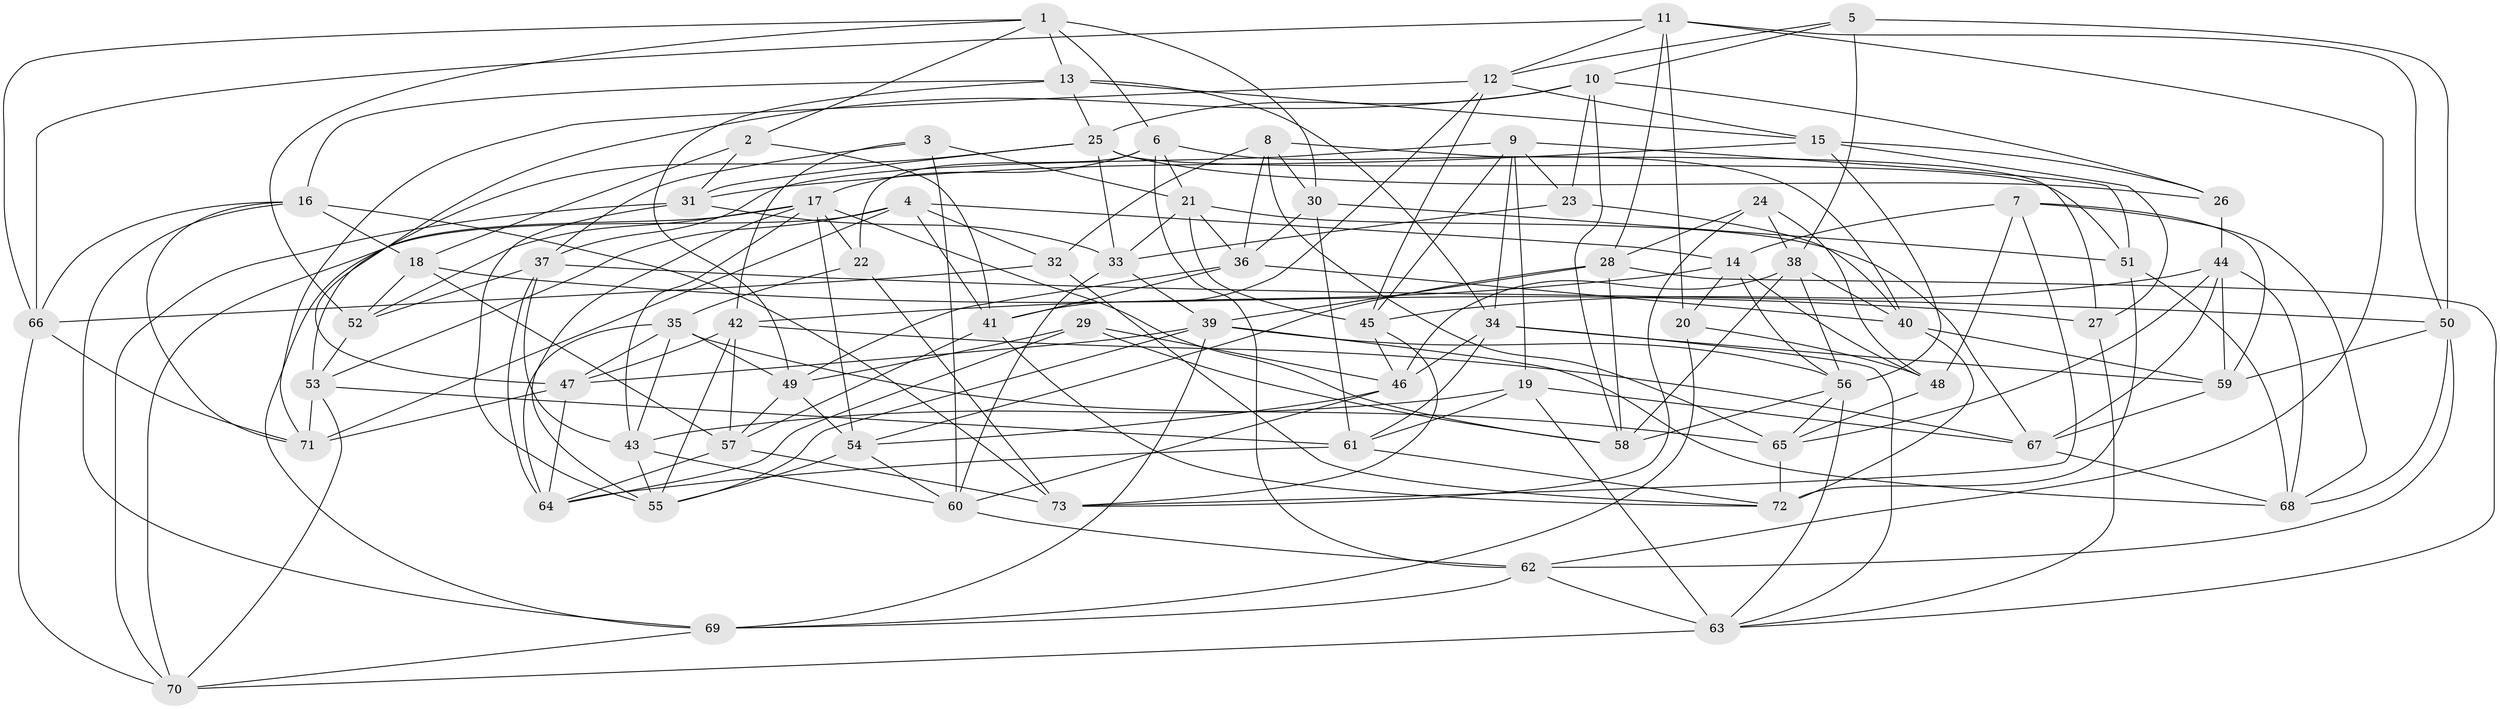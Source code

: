 // original degree distribution, {4: 1.0}
// Generated by graph-tools (version 1.1) at 2025/50/03/09/25 03:50:49]
// undirected, 73 vertices, 207 edges
graph export_dot {
graph [start="1"]
  node [color=gray90,style=filled];
  1;
  2;
  3;
  4;
  5;
  6;
  7;
  8;
  9;
  10;
  11;
  12;
  13;
  14;
  15;
  16;
  17;
  18;
  19;
  20;
  21;
  22;
  23;
  24;
  25;
  26;
  27;
  28;
  29;
  30;
  31;
  32;
  33;
  34;
  35;
  36;
  37;
  38;
  39;
  40;
  41;
  42;
  43;
  44;
  45;
  46;
  47;
  48;
  49;
  50;
  51;
  52;
  53;
  54;
  55;
  56;
  57;
  58;
  59;
  60;
  61;
  62;
  63;
  64;
  65;
  66;
  67;
  68;
  69;
  70;
  71;
  72;
  73;
  1 -- 2 [weight=1.0];
  1 -- 6 [weight=1.0];
  1 -- 13 [weight=1.0];
  1 -- 30 [weight=1.0];
  1 -- 52 [weight=1.0];
  1 -- 66 [weight=1.0];
  2 -- 18 [weight=1.0];
  2 -- 31 [weight=1.0];
  2 -- 41 [weight=1.0];
  3 -- 21 [weight=1.0];
  3 -- 37 [weight=1.0];
  3 -- 42 [weight=1.0];
  3 -- 60 [weight=1.0];
  4 -- 14 [weight=1.0];
  4 -- 32 [weight=1.0];
  4 -- 41 [weight=1.0];
  4 -- 53 [weight=1.0];
  4 -- 70 [weight=1.0];
  4 -- 71 [weight=1.0];
  5 -- 10 [weight=1.0];
  5 -- 12 [weight=1.0];
  5 -- 38 [weight=1.0];
  5 -- 50 [weight=1.0];
  6 -- 17 [weight=1.0];
  6 -- 21 [weight=1.0];
  6 -- 22 [weight=1.0];
  6 -- 40 [weight=1.0];
  6 -- 62 [weight=1.0];
  7 -- 14 [weight=1.0];
  7 -- 48 [weight=2.0];
  7 -- 59 [weight=1.0];
  7 -- 68 [weight=1.0];
  7 -- 73 [weight=1.0];
  8 -- 27 [weight=1.0];
  8 -- 30 [weight=2.0];
  8 -- 32 [weight=1.0];
  8 -- 36 [weight=1.0];
  8 -- 65 [weight=1.0];
  9 -- 19 [weight=1.0];
  9 -- 23 [weight=1.0];
  9 -- 34 [weight=1.0];
  9 -- 37 [weight=1.0];
  9 -- 45 [weight=1.0];
  9 -- 51 [weight=1.0];
  10 -- 23 [weight=1.0];
  10 -- 25 [weight=1.0];
  10 -- 26 [weight=1.0];
  10 -- 47 [weight=1.0];
  10 -- 58 [weight=1.0];
  11 -- 12 [weight=1.0];
  11 -- 20 [weight=1.0];
  11 -- 28 [weight=1.0];
  11 -- 50 [weight=1.0];
  11 -- 62 [weight=1.0];
  11 -- 66 [weight=1.0];
  12 -- 15 [weight=1.0];
  12 -- 41 [weight=1.0];
  12 -- 45 [weight=1.0];
  12 -- 71 [weight=1.0];
  13 -- 15 [weight=1.0];
  13 -- 16 [weight=1.0];
  13 -- 25 [weight=1.0];
  13 -- 34 [weight=1.0];
  13 -- 49 [weight=1.0];
  14 -- 20 [weight=1.0];
  14 -- 42 [weight=1.0];
  14 -- 48 [weight=1.0];
  14 -- 56 [weight=1.0];
  15 -- 26 [weight=1.0];
  15 -- 27 [weight=1.0];
  15 -- 31 [weight=1.0];
  15 -- 56 [weight=1.0];
  16 -- 18 [weight=1.0];
  16 -- 66 [weight=1.0];
  16 -- 69 [weight=1.0];
  16 -- 71 [weight=1.0];
  16 -- 73 [weight=1.0];
  17 -- 22 [weight=1.0];
  17 -- 43 [weight=1.0];
  17 -- 52 [weight=1.0];
  17 -- 54 [weight=1.0];
  17 -- 55 [weight=1.0];
  17 -- 58 [weight=1.0];
  17 -- 69 [weight=1.0];
  18 -- 27 [weight=1.0];
  18 -- 52 [weight=2.0];
  18 -- 57 [weight=1.0];
  19 -- 43 [weight=1.0];
  19 -- 61 [weight=1.0];
  19 -- 63 [weight=2.0];
  19 -- 67 [weight=1.0];
  20 -- 48 [weight=1.0];
  20 -- 69 [weight=1.0];
  21 -- 33 [weight=1.0];
  21 -- 36 [weight=1.0];
  21 -- 45 [weight=1.0];
  21 -- 67 [weight=1.0];
  22 -- 35 [weight=1.0];
  22 -- 73 [weight=1.0];
  23 -- 33 [weight=1.0];
  23 -- 40 [weight=1.0];
  24 -- 28 [weight=1.0];
  24 -- 38 [weight=1.0];
  24 -- 48 [weight=1.0];
  24 -- 73 [weight=1.0];
  25 -- 26 [weight=1.0];
  25 -- 31 [weight=1.0];
  25 -- 33 [weight=1.0];
  25 -- 51 [weight=2.0];
  25 -- 53 [weight=1.0];
  26 -- 44 [weight=1.0];
  27 -- 63 [weight=1.0];
  28 -- 39 [weight=1.0];
  28 -- 54 [weight=1.0];
  28 -- 58 [weight=1.0];
  28 -- 63 [weight=1.0];
  29 -- 46 [weight=1.0];
  29 -- 49 [weight=1.0];
  29 -- 58 [weight=1.0];
  29 -- 64 [weight=1.0];
  30 -- 36 [weight=1.0];
  30 -- 51 [weight=1.0];
  30 -- 61 [weight=1.0];
  31 -- 33 [weight=1.0];
  31 -- 55 [weight=1.0];
  31 -- 70 [weight=1.0];
  32 -- 66 [weight=1.0];
  32 -- 72 [weight=1.0];
  33 -- 39 [weight=1.0];
  33 -- 60 [weight=1.0];
  34 -- 46 [weight=1.0];
  34 -- 59 [weight=1.0];
  34 -- 61 [weight=1.0];
  34 -- 63 [weight=1.0];
  35 -- 43 [weight=1.0];
  35 -- 47 [weight=1.0];
  35 -- 49 [weight=1.0];
  35 -- 64 [weight=1.0];
  35 -- 65 [weight=1.0];
  36 -- 40 [weight=1.0];
  36 -- 41 [weight=1.0];
  36 -- 49 [weight=1.0];
  37 -- 43 [weight=1.0];
  37 -- 50 [weight=1.0];
  37 -- 52 [weight=1.0];
  37 -- 64 [weight=1.0];
  38 -- 40 [weight=1.0];
  38 -- 46 [weight=1.0];
  38 -- 56 [weight=1.0];
  38 -- 58 [weight=1.0];
  39 -- 47 [weight=1.0];
  39 -- 55 [weight=1.0];
  39 -- 56 [weight=2.0];
  39 -- 68 [weight=1.0];
  39 -- 69 [weight=1.0];
  40 -- 59 [weight=1.0];
  40 -- 72 [weight=1.0];
  41 -- 57 [weight=1.0];
  41 -- 72 [weight=1.0];
  42 -- 47 [weight=1.0];
  42 -- 55 [weight=1.0];
  42 -- 57 [weight=1.0];
  42 -- 67 [weight=1.0];
  43 -- 55 [weight=1.0];
  43 -- 60 [weight=1.0];
  44 -- 45 [weight=1.0];
  44 -- 59 [weight=1.0];
  44 -- 65 [weight=1.0];
  44 -- 67 [weight=1.0];
  44 -- 68 [weight=1.0];
  45 -- 46 [weight=1.0];
  45 -- 73 [weight=1.0];
  46 -- 54 [weight=1.0];
  46 -- 60 [weight=1.0];
  47 -- 64 [weight=1.0];
  47 -- 71 [weight=1.0];
  48 -- 65 [weight=1.0];
  49 -- 54 [weight=1.0];
  49 -- 57 [weight=1.0];
  50 -- 59 [weight=1.0];
  50 -- 62 [weight=1.0];
  50 -- 68 [weight=1.0];
  51 -- 68 [weight=1.0];
  51 -- 72 [weight=1.0];
  52 -- 53 [weight=1.0];
  53 -- 61 [weight=1.0];
  53 -- 70 [weight=1.0];
  53 -- 71 [weight=1.0];
  54 -- 55 [weight=1.0];
  54 -- 60 [weight=1.0];
  56 -- 58 [weight=1.0];
  56 -- 63 [weight=1.0];
  56 -- 65 [weight=1.0];
  57 -- 64 [weight=1.0];
  57 -- 73 [weight=1.0];
  59 -- 67 [weight=1.0];
  60 -- 62 [weight=1.0];
  61 -- 64 [weight=1.0];
  61 -- 72 [weight=1.0];
  62 -- 63 [weight=1.0];
  62 -- 69 [weight=1.0];
  63 -- 70 [weight=1.0];
  65 -- 72 [weight=1.0];
  66 -- 70 [weight=1.0];
  66 -- 71 [weight=1.0];
  67 -- 68 [weight=1.0];
  69 -- 70 [weight=1.0];
}
